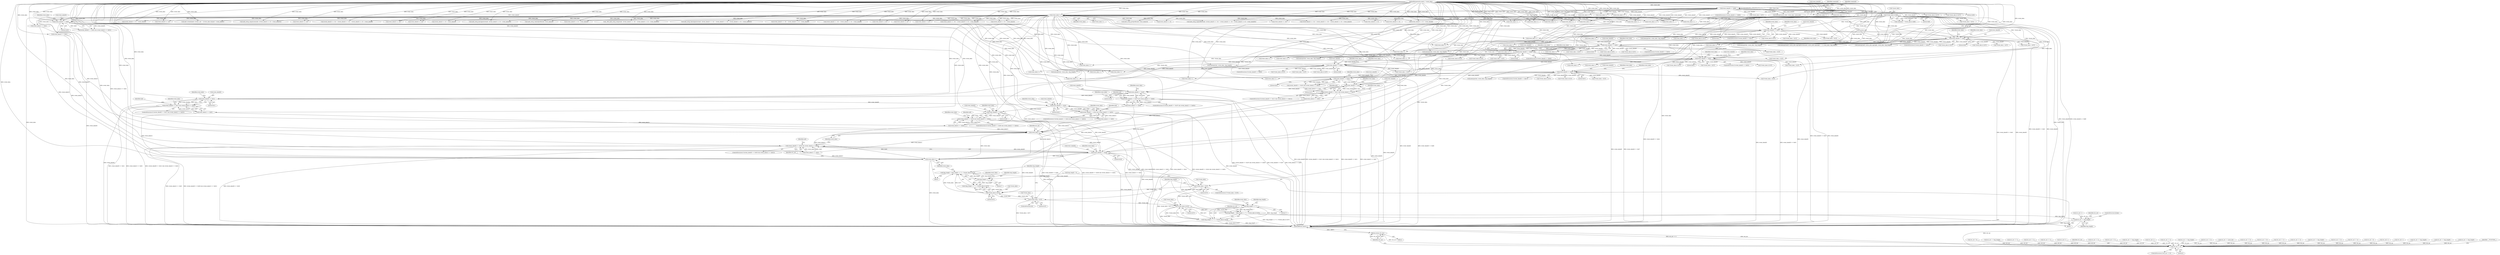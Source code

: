 digraph "0_wildmidi_660b513d99bced8783a4a5984ac2f742c74ebbdd_4@pointer" {
"1001029" [label="(Call,event_data[0] == 0x21)"];
"1000187" [label="(Call,event_data++)"];
"1000171" [label="(Call,event_data[0] >= 0x80)"];
"1000143" [label="(MethodParameterIn,uint8_t * event_data)"];
"1001007" [label="(Call,event_data[0] == 0x20)"];
"1000933" [label="(Call,event_data[0] == 0x07)"];
"1000179" [label="(Call,*event_data & 0xf0)"];
"1000860" [label="(Call,event_data[0] == 0x06)"];
"1000787" [label="(Call,event_data[0] == 0x05)"];
"1000714" [label="(Call,event_data[0] == 0x04)"];
"1000641" [label="(Call,event_data[0] == 0x03)"];
"1000458" [label="(Call,event_data[0] == 0x02)"];
"1000385" [label="(Call,event_data[0] == 0x01)"];
"1000358" [label="(Call,event_data[0] == 0x00)"];
"1001028" [label="(Call,(event_data[0] == 0x21) && (event_data[1] == 0x01))"];
"1001051" [label="(Call,event_data[0] == 0x2F)"];
"1001050" [label="(Call,(event_data[0] == 0x2F) && (event_data[1] == 0x00))"];
"1001070" [label="(Call,event_data[0] == 0x51)"];
"1001069" [label="(Call,(event_data[0] == 0x51) && (event_data[1] == 0x03))"];
"1001104" [label="(Call,event_data[0] == 0x54)"];
"1001103" [label="(Call,(event_data[0] == 0x54) && (event_data[1] == 0x05))"];
"1001161" [label="(Call,event_data[0] == 0x58)"];
"1001160" [label="(Call,(event_data[0] == 0x58) && (event_data[1] == 0x04))"];
"1001201" [label="(Call,event_data[0] == 0x59)"];
"1001200" [label="(Call,(event_data[0] == 0x59) && (event_data[1] == 0x02))"];
"1001228" [label="(Call,event_data++)"];
"1001250" [label="(Call,event_data++)"];
"1001233" [label="(Call,*event_data > 0x7f)"];
"1001246" [label="(Call,*event_data & 0x7f)"];
"1001240" [label="(Call,tmp_length = (tmp_length << 7) + (*event_data & 0x7f))"];
"1001243" [label="(Call,tmp_length << 7)"];
"1001242" [label="(Call,(tmp_length << 7) + (*event_data & 0x7f))"];
"1001261" [label="(Call,tmp_length << 7)"];
"1001258" [label="(Call,tmp_length = (tmp_length << 7) + (*event_data & 0x7f))"];
"1001270" [label="(Call,ret_cnt += tmp_length)"];
"1001539" [label="(Call,ret_cnt == 0)"];
"1001548" [label="(Return,return ret_cnt;)"];
"1001260" [label="(Call,(tmp_length << 7) + (*event_data & 0x7f))"];
"1001254" [label="(Call,*event_data > 0x7f)"];
"1001264" [label="(Call,*event_data & 0x7f)"];
"1001227" [label="(Block,)"];
"1000312" [label="(Call,event_data++)"];
"1000965" [label="(Call,*event_data > 0x7f)"];
"1001186" [label="(Call,(event_data[4] << 8) + event_data[5])"];
"1000147" [label="(Call,ret_cnt = 0)"];
"1001245" [label="(Literal,7)"];
"1001254" [label="(Call,*event_data > 0x7f)"];
"1000861" [label="(Call,event_data[0])"];
"1000465" [label="(Identifier,event_data)"];
"1000867" [label="(Identifier,event_data)"];
"1001181" [label="(Call,event_data[3] << 16)"];
"1001082" [label="(Identifier,mdi)"];
"1001105" [label="(Call,event_data[0])"];
"1001249" [label="(Literal,0x7f)"];
"1001200" [label="(Call,(event_data[0] == 0x59) && (event_data[1] == 0x02))"];
"1000358" [label="(Call,event_data[0] == 0x00)"];
"1001138" [label="(Call,mdi->events[mdi->events_size - 1].event_data.channel = event_data[2])"];
"1001292" [label="(Call,*event_data > 0x7f)"];
"1000888" [label="(Call,event_data++)"];
"1000369" [label="(Call,midi_setup_sequenceno(mdi, ((event_data[2] << 8) + event_data[3])))"];
"1000718" [label="(Literal,0x04)"];
"1001229" [label="(Identifier,event_data)"];
"1000145" [label="(Block,)"];
"1001108" [label="(Literal,0x54)"];
"1000798" [label="(Call,*event_data > 0x7f)"];
"1001232" [label="(ControlStructure,if (*event_data > 0x7f))"];
"1000648" [label="(Identifier,event_data)"];
"1001001" [label="(Call,ret_cnt += tmp_length)"];
"1001175" [label="(Call,event_data[2] << 24)"];
"1000417" [label="(Call,*event_data > 0x7f)"];
"1000715" [label="(Call,event_data[0])"];
"1000409" [label="(Call,*event_data & 0x7f)"];
"1001117" [label="(Call,(event_data[3] << 24) + (event_data[4] << 16) + (event_data[5] << 8) + event_data[6])"];
"1001233" [label="(Call,*event_data > 0x7f)"];
"1001052" [label="(Call,event_data[0])"];
"1001241" [label="(Identifier,tmp_length)"];
"1001538" [label="(ControlStructure,if (ret_cnt == 0))"];
"1001155" [label="(Call,ret_cnt += 7)"];
"1000464" [label="(Call,event_data++)"];
"1000389" [label="(Literal,0x01)"];
"1001327" [label="(Call,event_data++)"];
"1001077" [label="(Identifier,event_data)"];
"1001255" [label="(Call,*event_data)"];
"1000363" [label="(Call,event_data[1] == 0x02)"];
"1000504" [label="(Call,event_data++)"];
"1000392" [label="(Identifier,event_data)"];
"1001011" [label="(Literal,0x20)"];
"1001084" [label="(Call,event_data[2] << 16)"];
"1001118" [label="(Call,event_data[3] << 24)"];
"1000866" [label="(Call,event_data++)"];
"1001244" [label="(Identifier,tmp_length)"];
"1000170" [label="(ControlStructure,if (event_data[0] >= 0x80))"];
"1000195" [label="(Identifier,command)"];
"1000224" [label="(Call,ret_cnt += 2)"];
"1000458" [label="(Call,event_data[0] == 0x02)"];
"1000770" [label="(Call,memcpy(text, event_data, tmp_length))"];
"1000789" [label="(Identifier,event_data)"];
"1001253" [label="(Identifier,ret_cnt)"];
"1001240" [label="(Call,tmp_length = (tmp_length << 7) + (*event_data & 0x7f))"];
"1000713" [label="(ControlStructure,if (event_data[0] == 0x04))"];
"1001070" [label="(Call,event_data[0] == 0x51)"];
"1001268" [label="(Call,ret_cnt++)"];
"1000271" [label="(Call,ret_cnt += 2)"];
"1001311" [label="(Call,ret_cnt++)"];
"1001214" [label="(Call,(event_data[2] << 8) + event_data[3])"];
"1001270" [label="(Call,ret_cnt += tmp_length)"];
"1000793" [label="(Call,event_data++)"];
"1000462" [label="(Literal,0x02)"];
"1001049" [label="(ControlStructure,if ((event_data[0] == 0x2F) && (event_data[1] == 0x00)))"];
"1001068" [label="(ControlStructure,if ((event_data[0] == 0x51) && (event_data[1] == 0x03)))"];
"1000721" [label="(Identifier,event_data)"];
"1000906" [label="(Call,event_data++)"];
"1001103" [label="(Call,(event_data[0] == 0x54) && (event_data[1] == 0x05))"];
"1000714" [label="(Call,event_data[0] == 0x04)"];
"1001106" [label="(Identifier,event_data)"];
"1001213" [label="(Identifier,mdi)"];
"1001036" [label="(Identifier,event_data)"];
"1000669" [label="(Call,event_data++)"];
"1001269" [label="(Identifier,ret_cnt)"];
"1001212" [label="(Call,midi_setup_keysignature(mdi, ((event_data[2] << 8) + event_data[3])))"];
"1000284" [label="(Call,event_data++)"];
"1001247" [label="(Call,*event_data)"];
"1000944" [label="(Call,*event_data > 0x7f)"];
"1001541" [label="(Literal,0)"];
"1001166" [label="(Call,event_data[1] == 0x04)"];
"1001027" [label="(ControlStructure,if ((event_data[0] == 0x21) && (event_data[1] == 0x01)))"];
"1001248" [label="(Identifier,event_data)"];
"1001540" [label="(Identifier,ret_cnt)"];
"1001018" [label="(Call,midi_setup_channelprefix(mdi, event_data[2]))"];
"1001028" [label="(Call,(event_data[0] == 0x21) && (event_data[1] == 0x01))"];
"1000786" [label="(ControlStructure,if (event_data[0] == 0x05))"];
"1001251" [label="(Identifier,event_data)"];
"1000342" [label="(Call,ret_cnt += 2)"];
"1000815" [label="(Call,event_data++)"];
"1000396" [label="(Call,*event_data > 0x7f)"];
"1000643" [label="(Identifier,event_data)"];
"1001034" [label="(Call,event_data[1] == 0x01)"];
"1000811" [label="(Call,*event_data & 0x7f)"];
"1000291" [label="(Call,ret_cnt += 2)"];
"1001165" [label="(Literal,0x58)"];
"1001539" [label="(Call,ret_cnt == 0)"];
"1000916" [label="(Call,memcpy(text, event_data, tmp_length))"];
"1001081" [label="(Call,_WM_midi_setup_tempo(mdi, ((event_data[2] << 16) + (event_data[3] << 8) + event_data[4])))"];
"1001242" [label="(Call,(tmp_length << 7) + (*event_data & 0x7f))"];
"1000180" [label="(Call,*event_data)"];
"1001111" [label="(Identifier,event_data)"];
"1000539" [label="(Call,memcpy(&mdi->extra_info.copyright[strlen(mdi->extra_info.copyright) + 1], event_data, tmp_length))"];
"1001172" [label="(Call,midi_setup_timesignature(mdi, ((event_data[2] << 24) + (event_data[3] << 16) + (event_data[4] << 8) + event_data[5])))"];
"1000864" [label="(Literal,0x06)"];
"1000460" [label="(Identifier,event_data)"];
"1000359" [label="(Call,event_data[0])"];
"1000932" [label="(ControlStructure,if (event_data[0] == 0x07))"];
"1000362" [label="(Literal,0x00)"];
"1001162" [label="(Call,event_data[0])"];
"1001272" [label="(Identifier,tmp_length)"];
"1001075" [label="(Call,event_data[1] == 0x03)"];
"1001271" [label="(Identifier,ret_cnt)"];
"1000709" [label="(Call,ret_cnt += tmp_length)"];
"1000244" [label="(Call,event_data++)"];
"1001123" [label="(Call,(event_data[4] << 16) + (event_data[5] << 8) + event_data[6])"];
"1000742" [label="(Call,event_data++)"];
"1000673" [label="(Call,*event_data > 0x7f)"];
"1000482" [label="(Call,*event_data & 0x7f)"];
"1001072" [label="(Identifier,event_data)"];
"1000305" [label="(Call,ret_cnt++)"];
"1000251" [label="(Call,ret_cnt += 2)"];
"1000645" [label="(Literal,0x03)"];
"1000989" [label="(Call,memcpy(text, event_data, tmp_length))"];
"1000665" [label="(Call,*event_data & 0x7f)"];
"1001313" [label="(Call,*event_data > 0x7f)"];
"1000279" [label="(Call,event_data++)"];
"1000716" [label="(Identifier,event_data)"];
"1000829" [label="(Call,*event_data & 0x7f)"];
"1001266" [label="(Identifier,event_data)"];
"1001215" [label="(Call,event_data[2] << 8)"];
"1000179" [label="(Call,*event_data & 0xf0)"];
"1000652" [label="(Call,*event_data > 0x7f)"];
"1000230" [label="(Call,event_data[1] == 0)"];
"1001083" [label="(Call,(event_data[2] << 16) + (event_data[3] << 8) + event_data[4])"];
"1001305" [label="(Call,*event_data & 0x7F)"];
"1000177" [label="(Call,command = *event_data & 0xf0)"];
"1000469" [label="(Call,*event_data > 0x7f)"];
"1001014" [label="(Identifier,event_data)"];
"1001009" [label="(Identifier,event_data)"];
"1000217" [label="(Call,event_data++)"];
"1000725" [label="(Call,*event_data > 0x7f)"];
"1000453" [label="(Call,ret_cnt += tmp_length)"];
"1000683" [label="(Call,*event_data & 0x7f)"];
"1000794" [label="(Identifier,event_data)"];
"1001250" [label="(Call,event_data++)"];
"1000371" [label="(Call,(event_data[2] << 8) + event_data[3])"];
"1001323" [label="(Call,*event_data & 0x7F)"];
"1001053" [label="(Identifier,event_data)"];
"1001205" [label="(Literal,0x59)"];
"1001007" [label="(Call,event_data[0] == 0x20)"];
"1000299" [label="(Call,event_data++)"];
"1001161" [label="(Call,event_data[0] == 0x58)"];
"1001006" [label="(Call,(event_data[0] == 0x20) && (event_data[1] == 0x01))"];
"1001098" [label="(Call,ret_cnt += 5)"];
"1000862" [label="(Identifier,event_data)"];
"1000490" [label="(Call,*event_data > 0x7f)"];
"1001040" [label="(Call,midi_setup_portprefix(mdi, event_data[2]))"];
"1000385" [label="(Call,event_data[0] == 0x01)"];
"1000391" [label="(Call,event_data++)"];
"1001519" [label="(Call,ret_cnt += sysex_len)"];
"1001045" [label="(Call,ret_cnt += 3)"];
"1001267" [label="(Literal,0x7f)"];
"1000372" [label="(Call,event_data[2] << 8)"];
"1000859" [label="(ControlStructure,if (event_data[0] == 0x06))"];
"1001160" [label="(Call,(event_data[0] == 0x58) && (event_data[1] == 0x04))"];
"1001201" [label="(Call,event_data[0] == 0x59)"];
"1001168" [label="(Identifier,event_data)"];
"1001104" [label="(Call,event_data[0] == 0x54)"];
"1000384" [label="(ControlStructure,if (event_data[0] == 0x01))"];
"1000239" [label="(Call,event_data++)"];
"1000641" [label="(Call,event_data[0] == 0x03)"];
"1000386" [label="(Call,event_data[0])"];
"1001074" [label="(Literal,0x51)"];
"1000738" [label="(Call,*event_data & 0x7f)"];
"1001236" [label="(Literal,0x7f)"];
"1000760" [label="(Call,event_data++)"];
"1000935" [label="(Identifier,event_data)"];
"1001195" [label="(Call,ret_cnt += 6)"];
"1000427" [label="(Call,*event_data & 0x7f)"];
"1001064" [label="(Call,ret_cnt += 2)"];
"1001063" [label="(Identifier,mdi)"];
"1000459" [label="(Call,event_data[0])"];
"1001231" [label="(Identifier,ret_cnt)"];
"1001115" [label="(Call,midi_setup_smpteoffset(mdi, ((event_data[3] << 24) + (event_data[4] << 16) + (event_data[5] << 8) + event_data[6])))"];
"1000175" [label="(Literal,0x80)"];
"1001023" [label="(Call,ret_cnt += 3)"];
"1001202" [label="(Call,event_data[0])"];
"1001058" [label="(Identifier,event_data)"];
"1001159" [label="(ControlStructure,if ((event_data[0] == 0x58) && (event_data[1] == 0x04)))"];
"1001124" [label="(Call,event_data[4] << 16)"];
"1000934" [label="(Call,event_data[0])"];
"1001008" [label="(Call,event_data[0])"];
"1001071" [label="(Call,event_data[0])"];
"1001174" [label="(Call,(event_data[2] << 24) + (event_data[3] << 16) + (event_data[4] << 8) + event_data[5])"];
"1000640" [label="(ControlStructure,if (event_data[0] == 0x03))"];
"1001243" [label="(Call,tmp_length << 7)"];
"1000636" [label="(Call,ret_cnt += tmp_length)"];
"1000975" [label="(Call,*event_data & 0x7f)"];
"1001012" [label="(Call,event_data[1] == 0x01)"];
"1000871" [label="(Call,*event_data > 0x7f)"];
"1001090" [label="(Call,event_data[3] << 8)"];
"1001223" [label="(Call,ret_cnt += 4)"];
"1000357" [label="(Call,(event_data[0] == 0x00) && (event_data[1] == 0x02))"];
"1001206" [label="(Call,event_data[1] == 0x02)"];
"1000884" [label="(Call,*event_data & 0x7f)"];
"1000892" [label="(Call,*event_data > 0x7f)"];
"1000940" [label="(Identifier,event_data)"];
"1000756" [label="(Call,*event_data & 0x7f)"];
"1001163" [label="(Identifier,event_data)"];
"1000431" [label="(Call,event_data++)"];
"1000380" [label="(Call,ret_cnt += 4)"];
"1000182" [label="(Literal,0xf0)"];
"1001116" [label="(Identifier,mdi)"];
"1001262" [label="(Identifier,tmp_length)"];
"1001548" [label="(Return,return ret_cnt;)"];
"1001532" [label="(ControlStructure,break;)"];
"1001199" [label="(ControlStructure,if ((event_data[0] == 0x59) && (event_data[1] == 0x02)))"];
"1001534" [label="(Call,ret_cnt = 0)"];
"1000259" [label="(Call,event_data++)"];
"1001109" [label="(Call,event_data[1] == 0x05)"];
"1000697" [label="(Call,memcpy(text, event_data, tmp_length))"];
"1000957" [label="(Call,*event_data & 0x7f)"];
"1000330" [label="(Call,event_data++)"];
"1001029" [label="(Call,event_data[0] == 0x21)"];
"1001550" [label="(MethodReturn,uint32_t)"];
"1000642" [label="(Call,event_data[0])"];
"1001342" [label="(Call,memcpy(sysex_store, event_data, sysex_len))"];
"1000365" [label="(Identifier,event_data)"];
"1001263" [label="(Literal,7)"];
"1001187" [label="(Call,event_data[4] << 8)"];
"1000979" [label="(Call,event_data++)"];
"1001051" [label="(Call,event_data[0] == 0x2F)"];
"1000601" [label="(Call,memcpy(mdi->extra_info.copyright, event_data, tmp_length))"];
"1001129" [label="(Call,(event_data[5] << 8) + event_data[6])"];
"1001030" [label="(Call,event_data[0])"];
"1000186" [label="(Call,*event_data++)"];
"1000860" [label="(Call,event_data[0] == 0x06)"];
"1000264" [label="(Call,event_data++)"];
"1000791" [label="(Literal,0x05)"];
"1000178" [label="(Identifier,command)"];
"1000457" [label="(ControlStructure,if (event_data[0] == 0x02))"];
"1001208" [label="(Identifier,event_data)"];
"1000624" [label="(Call,memcpy(text, event_data, tmp_length))"];
"1000486" [label="(Call,event_data++)"];
"1000687" [label="(Call,event_data++)"];
"1001055" [label="(Literal,0x2F)"];
"1001041" [label="(Identifier,mdi)"];
"1001234" [label="(Call,*event_data)"];
"1000190" [label="(Call,ret_cnt++)"];
"1001246" [label="(Call,*event_data & 0x7f)"];
"1000318" [label="(Call,ret_cnt++)"];
"1001239" [label="(Block,)"];
"1001050" [label="(Call,(event_data[0] == 0x2F) && (event_data[1] == 0x00))"];
"1000720" [label="(Call,event_data++)"];
"1001238" [label="(ControlStructure,do)"];
"1000855" [label="(Call,ret_cnt += tmp_length)"];
"1001259" [label="(Identifier,tmp_length)"];
"1001261" [label="(Call,tmp_length << 7)"];
"1000902" [label="(Call,*event_data & 0x7f)"];
"1001264" [label="(Call,*event_data & 0x7f)"];
"1000939" [label="(Call,event_data++)"];
"1000961" [label="(Call,event_data++)"];
"1000787" [label="(Call,event_data[0] == 0x05)"];
"1001309" [label="(Call,event_data++)"];
"1000647" [label="(Call,event_data++)"];
"1001089" [label="(Call,(event_data[3] << 8) + event_data[4])"];
"1000143" [label="(MethodParameterIn,uint8_t * event_data)"];
"1000325" [label="(Call,event_data++)"];
"1000172" [label="(Call,event_data[0])"];
"1000441" [label="(Call,memcpy(text, event_data, tmp_length))"];
"1000746" [label="(Call,*event_data > 0x7f)"];
"1000833" [label="(Call,event_data++)"];
"1001260" [label="(Call,(tmp_length << 7) + (*event_data & 0x7f))"];
"1000353" [label="(Call,tmp_length = 0)"];
"1001069" [label="(Call,(event_data[0] == 0x51) && (event_data[1] == 0x03))"];
"1000782" [label="(Call,ret_cnt += tmp_length)"];
"1001180" [label="(Call,(event_data[3] << 16) + (event_data[4] << 8) + event_data[5])"];
"1001033" [label="(Literal,0x21)"];
"1000937" [label="(Literal,0x07)"];
"1000928" [label="(Call,ret_cnt += tmp_length)"];
"1001265" [label="(Call,*event_data)"];
"1000933" [label="(Call,event_data[0] == 0x07)"];
"1001228" [label="(Call,event_data++)"];
"1001203" [label="(Identifier,event_data)"];
"1001258" [label="(Call,tmp_length = (tmp_length << 7) + (*event_data & 0x7f))"];
"1000212" [label="(Call,event_data++)"];
"1001549" [label="(Identifier,ret_cnt)"];
"1001102" [label="(ControlStructure,if ((event_data[0] == 0x54) && (event_data[1] == 0x05)))"];
"1000843" [label="(Call,memcpy(text, event_data, tmp_length))"];
"1000413" [label="(Call,event_data++)"];
"1000500" [label="(Call,*event_data & 0x7f)"];
"1001257" [label="(Literal,0x7f)"];
"1001173" [label="(Identifier,mdi)"];
"1001543" [label="(Identifier,__FUNCTION__)"];
"1000188" [label="(Identifier,event_data)"];
"1001056" [label="(Call,event_data[1] == 0x00)"];
"1001130" [label="(Call,event_data[5] << 8)"];
"1000819" [label="(Call,*event_data > 0x7f)"];
"1000187" [label="(Call,event_data++)"];
"1000171" [label="(Call,event_data[0] >= 0x80)"];
"1000788" [label="(Call,event_data[0])"];
"1001029" -> "1001028"  [label="AST: "];
"1001029" -> "1001033"  [label="CFG: "];
"1001030" -> "1001029"  [label="AST: "];
"1001033" -> "1001029"  [label="AST: "];
"1001036" -> "1001029"  [label="CFG: "];
"1001028" -> "1001029"  [label="CFG: "];
"1001029" -> "1001550"  [label="DDG: event_data[0]"];
"1001029" -> "1001028"  [label="DDG: event_data[0]"];
"1001029" -> "1001028"  [label="DDG: 0x21"];
"1000187" -> "1001029"  [label="DDG: event_data"];
"1001007" -> "1001029"  [label="DDG: event_data[0]"];
"1000179" -> "1001029"  [label="DDG: *event_data"];
"1000143" -> "1001029"  [label="DDG: event_data"];
"1001029" -> "1001051"  [label="DDG: event_data[0]"];
"1000187" -> "1000186"  [label="AST: "];
"1000187" -> "1000188"  [label="CFG: "];
"1000188" -> "1000187"  [label="AST: "];
"1000186" -> "1000187"  [label="CFG: "];
"1000187" -> "1001550"  [label="DDG: event_data"];
"1000171" -> "1000187"  [label="DDG: event_data[0]"];
"1000143" -> "1000187"  [label="DDG: event_data"];
"1000187" -> "1000212"  [label="DDG: event_data"];
"1000187" -> "1000230"  [label="DDG: event_data"];
"1000187" -> "1000239"  [label="DDG: event_data"];
"1000187" -> "1000259"  [label="DDG: event_data"];
"1000187" -> "1000279"  [label="DDG: event_data"];
"1000187" -> "1000299"  [label="DDG: event_data"];
"1000187" -> "1000312"  [label="DDG: event_data"];
"1000187" -> "1000325"  [label="DDG: event_data"];
"1000187" -> "1000358"  [label="DDG: event_data"];
"1000187" -> "1000363"  [label="DDG: event_data"];
"1000187" -> "1000369"  [label="DDG: event_data"];
"1000187" -> "1000372"  [label="DDG: event_data"];
"1000187" -> "1000371"  [label="DDG: event_data"];
"1000187" -> "1000385"  [label="DDG: event_data"];
"1000187" -> "1000391"  [label="DDG: event_data"];
"1000187" -> "1000458"  [label="DDG: event_data"];
"1000187" -> "1000464"  [label="DDG: event_data"];
"1000187" -> "1000641"  [label="DDG: event_data"];
"1000187" -> "1000647"  [label="DDG: event_data"];
"1000187" -> "1000714"  [label="DDG: event_data"];
"1000187" -> "1000720"  [label="DDG: event_data"];
"1000187" -> "1000787"  [label="DDG: event_data"];
"1000187" -> "1000793"  [label="DDG: event_data"];
"1000187" -> "1000860"  [label="DDG: event_data"];
"1000187" -> "1000866"  [label="DDG: event_data"];
"1000187" -> "1000933"  [label="DDG: event_data"];
"1000187" -> "1000939"  [label="DDG: event_data"];
"1000187" -> "1001007"  [label="DDG: event_data"];
"1000187" -> "1001012"  [label="DDG: event_data"];
"1000187" -> "1001018"  [label="DDG: event_data"];
"1000187" -> "1001034"  [label="DDG: event_data"];
"1000187" -> "1001040"  [label="DDG: event_data"];
"1000187" -> "1001051"  [label="DDG: event_data"];
"1000187" -> "1001056"  [label="DDG: event_data"];
"1000187" -> "1001070"  [label="DDG: event_data"];
"1000187" -> "1001075"  [label="DDG: event_data"];
"1000187" -> "1001081"  [label="DDG: event_data"];
"1000187" -> "1001084"  [label="DDG: event_data"];
"1000187" -> "1001083"  [label="DDG: event_data"];
"1000187" -> "1001090"  [label="DDG: event_data"];
"1000187" -> "1001089"  [label="DDG: event_data"];
"1000187" -> "1001104"  [label="DDG: event_data"];
"1000187" -> "1001109"  [label="DDG: event_data"];
"1000187" -> "1001115"  [label="DDG: event_data"];
"1000187" -> "1001118"  [label="DDG: event_data"];
"1000187" -> "1001117"  [label="DDG: event_data"];
"1000187" -> "1001124"  [label="DDG: event_data"];
"1000187" -> "1001123"  [label="DDG: event_data"];
"1000187" -> "1001130"  [label="DDG: event_data"];
"1000187" -> "1001129"  [label="DDG: event_data"];
"1000187" -> "1001138"  [label="DDG: event_data"];
"1000187" -> "1001161"  [label="DDG: event_data"];
"1000187" -> "1001166"  [label="DDG: event_data"];
"1000187" -> "1001172"  [label="DDG: event_data"];
"1000187" -> "1001175"  [label="DDG: event_data"];
"1000187" -> "1001174"  [label="DDG: event_data"];
"1000187" -> "1001181"  [label="DDG: event_data"];
"1000187" -> "1001180"  [label="DDG: event_data"];
"1000187" -> "1001187"  [label="DDG: event_data"];
"1000187" -> "1001186"  [label="DDG: event_data"];
"1000187" -> "1001201"  [label="DDG: event_data"];
"1000187" -> "1001206"  [label="DDG: event_data"];
"1000187" -> "1001212"  [label="DDG: event_data"];
"1000187" -> "1001215"  [label="DDG: event_data"];
"1000187" -> "1001214"  [label="DDG: event_data"];
"1000187" -> "1001228"  [label="DDG: event_data"];
"1000187" -> "1001309"  [label="DDG: event_data"];
"1000187" -> "1001327"  [label="DDG: event_data"];
"1000171" -> "1000170"  [label="AST: "];
"1000171" -> "1000175"  [label="CFG: "];
"1000172" -> "1000171"  [label="AST: "];
"1000175" -> "1000171"  [label="AST: "];
"1000178" -> "1000171"  [label="CFG: "];
"1000195" -> "1000171"  [label="CFG: "];
"1000171" -> "1001550"  [label="DDG: event_data[0]"];
"1000171" -> "1001550"  [label="DDG: event_data[0] >= 0x80"];
"1000143" -> "1000171"  [label="DDG: event_data"];
"1000171" -> "1000179"  [label="DDG: event_data[0]"];
"1000171" -> "1000212"  [label="DDG: event_data[0]"];
"1000171" -> "1000217"  [label="DDG: event_data[0]"];
"1000171" -> "1000239"  [label="DDG: event_data[0]"];
"1000171" -> "1000244"  [label="DDG: event_data[0]"];
"1000171" -> "1000259"  [label="DDG: event_data[0]"];
"1000171" -> "1000264"  [label="DDG: event_data[0]"];
"1000171" -> "1000279"  [label="DDG: event_data[0]"];
"1000171" -> "1000284"  [label="DDG: event_data[0]"];
"1000171" -> "1000299"  [label="DDG: event_data[0]"];
"1000171" -> "1000312"  [label="DDG: event_data[0]"];
"1000171" -> "1000325"  [label="DDG: event_data[0]"];
"1000171" -> "1000330"  [label="DDG: event_data[0]"];
"1000171" -> "1000358"  [label="DDG: event_data[0]"];
"1000171" -> "1001292"  [label="DDG: event_data[0]"];
"1000171" -> "1001305"  [label="DDG: event_data[0]"];
"1000171" -> "1001309"  [label="DDG: event_data[0]"];
"1000171" -> "1001313"  [label="DDG: event_data[0]"];
"1000171" -> "1001323"  [label="DDG: event_data[0]"];
"1000171" -> "1001327"  [label="DDG: event_data[0]"];
"1000171" -> "1001342"  [label="DDG: event_data[0]"];
"1000143" -> "1000141"  [label="AST: "];
"1000143" -> "1001550"  [label="DDG: event_data"];
"1000143" -> "1000212"  [label="DDG: event_data"];
"1000143" -> "1000217"  [label="DDG: event_data"];
"1000143" -> "1000230"  [label="DDG: event_data"];
"1000143" -> "1000239"  [label="DDG: event_data"];
"1000143" -> "1000244"  [label="DDG: event_data"];
"1000143" -> "1000259"  [label="DDG: event_data"];
"1000143" -> "1000264"  [label="DDG: event_data"];
"1000143" -> "1000279"  [label="DDG: event_data"];
"1000143" -> "1000284"  [label="DDG: event_data"];
"1000143" -> "1000299"  [label="DDG: event_data"];
"1000143" -> "1000312"  [label="DDG: event_data"];
"1000143" -> "1000325"  [label="DDG: event_data"];
"1000143" -> "1000330"  [label="DDG: event_data"];
"1000143" -> "1000358"  [label="DDG: event_data"];
"1000143" -> "1000363"  [label="DDG: event_data"];
"1000143" -> "1000369"  [label="DDG: event_data"];
"1000143" -> "1000372"  [label="DDG: event_data"];
"1000143" -> "1000371"  [label="DDG: event_data"];
"1000143" -> "1000385"  [label="DDG: event_data"];
"1000143" -> "1000391"  [label="DDG: event_data"];
"1000143" -> "1000413"  [label="DDG: event_data"];
"1000143" -> "1000431"  [label="DDG: event_data"];
"1000143" -> "1000441"  [label="DDG: event_data"];
"1000143" -> "1000458"  [label="DDG: event_data"];
"1000143" -> "1000464"  [label="DDG: event_data"];
"1000143" -> "1000486"  [label="DDG: event_data"];
"1000143" -> "1000504"  [label="DDG: event_data"];
"1000143" -> "1000539"  [label="DDG: event_data"];
"1000143" -> "1000601"  [label="DDG: event_data"];
"1000143" -> "1000624"  [label="DDG: event_data"];
"1000143" -> "1000641"  [label="DDG: event_data"];
"1000143" -> "1000647"  [label="DDG: event_data"];
"1000143" -> "1000669"  [label="DDG: event_data"];
"1000143" -> "1000687"  [label="DDG: event_data"];
"1000143" -> "1000697"  [label="DDG: event_data"];
"1000143" -> "1000714"  [label="DDG: event_data"];
"1000143" -> "1000720"  [label="DDG: event_data"];
"1000143" -> "1000742"  [label="DDG: event_data"];
"1000143" -> "1000760"  [label="DDG: event_data"];
"1000143" -> "1000770"  [label="DDG: event_data"];
"1000143" -> "1000787"  [label="DDG: event_data"];
"1000143" -> "1000793"  [label="DDG: event_data"];
"1000143" -> "1000815"  [label="DDG: event_data"];
"1000143" -> "1000833"  [label="DDG: event_data"];
"1000143" -> "1000843"  [label="DDG: event_data"];
"1000143" -> "1000860"  [label="DDG: event_data"];
"1000143" -> "1000866"  [label="DDG: event_data"];
"1000143" -> "1000888"  [label="DDG: event_data"];
"1000143" -> "1000906"  [label="DDG: event_data"];
"1000143" -> "1000916"  [label="DDG: event_data"];
"1000143" -> "1000933"  [label="DDG: event_data"];
"1000143" -> "1000939"  [label="DDG: event_data"];
"1000143" -> "1000961"  [label="DDG: event_data"];
"1000143" -> "1000979"  [label="DDG: event_data"];
"1000143" -> "1000989"  [label="DDG: event_data"];
"1000143" -> "1001007"  [label="DDG: event_data"];
"1000143" -> "1001012"  [label="DDG: event_data"];
"1000143" -> "1001018"  [label="DDG: event_data"];
"1000143" -> "1001034"  [label="DDG: event_data"];
"1000143" -> "1001040"  [label="DDG: event_data"];
"1000143" -> "1001051"  [label="DDG: event_data"];
"1000143" -> "1001056"  [label="DDG: event_data"];
"1000143" -> "1001070"  [label="DDG: event_data"];
"1000143" -> "1001075"  [label="DDG: event_data"];
"1000143" -> "1001081"  [label="DDG: event_data"];
"1000143" -> "1001084"  [label="DDG: event_data"];
"1000143" -> "1001083"  [label="DDG: event_data"];
"1000143" -> "1001090"  [label="DDG: event_data"];
"1000143" -> "1001089"  [label="DDG: event_data"];
"1000143" -> "1001104"  [label="DDG: event_data"];
"1000143" -> "1001109"  [label="DDG: event_data"];
"1000143" -> "1001115"  [label="DDG: event_data"];
"1000143" -> "1001118"  [label="DDG: event_data"];
"1000143" -> "1001117"  [label="DDG: event_data"];
"1000143" -> "1001124"  [label="DDG: event_data"];
"1000143" -> "1001123"  [label="DDG: event_data"];
"1000143" -> "1001130"  [label="DDG: event_data"];
"1000143" -> "1001129"  [label="DDG: event_data"];
"1000143" -> "1001138"  [label="DDG: event_data"];
"1000143" -> "1001161"  [label="DDG: event_data"];
"1000143" -> "1001166"  [label="DDG: event_data"];
"1000143" -> "1001172"  [label="DDG: event_data"];
"1000143" -> "1001175"  [label="DDG: event_data"];
"1000143" -> "1001174"  [label="DDG: event_data"];
"1000143" -> "1001181"  [label="DDG: event_data"];
"1000143" -> "1001180"  [label="DDG: event_data"];
"1000143" -> "1001187"  [label="DDG: event_data"];
"1000143" -> "1001186"  [label="DDG: event_data"];
"1000143" -> "1001201"  [label="DDG: event_data"];
"1000143" -> "1001206"  [label="DDG: event_data"];
"1000143" -> "1001212"  [label="DDG: event_data"];
"1000143" -> "1001215"  [label="DDG: event_data"];
"1000143" -> "1001214"  [label="DDG: event_data"];
"1000143" -> "1001228"  [label="DDG: event_data"];
"1000143" -> "1001250"  [label="DDG: event_data"];
"1000143" -> "1001309"  [label="DDG: event_data"];
"1000143" -> "1001327"  [label="DDG: event_data"];
"1000143" -> "1001342"  [label="DDG: event_data"];
"1001007" -> "1001006"  [label="AST: "];
"1001007" -> "1001011"  [label="CFG: "];
"1001008" -> "1001007"  [label="AST: "];
"1001011" -> "1001007"  [label="AST: "];
"1001014" -> "1001007"  [label="CFG: "];
"1001006" -> "1001007"  [label="CFG: "];
"1001007" -> "1001550"  [label="DDG: event_data[0]"];
"1001007" -> "1001006"  [label="DDG: event_data[0]"];
"1001007" -> "1001006"  [label="DDG: 0x20"];
"1000933" -> "1001007"  [label="DDG: event_data[0]"];
"1000179" -> "1001007"  [label="DDG: *event_data"];
"1000933" -> "1000932"  [label="AST: "];
"1000933" -> "1000937"  [label="CFG: "];
"1000934" -> "1000933"  [label="AST: "];
"1000937" -> "1000933"  [label="AST: "];
"1000940" -> "1000933"  [label="CFG: "];
"1001009" -> "1000933"  [label="CFG: "];
"1000933" -> "1001550"  [label="DDG: event_data[0]"];
"1000933" -> "1001550"  [label="DDG: event_data[0] == 0x07"];
"1000179" -> "1000933"  [label="DDG: *event_data"];
"1000860" -> "1000933"  [label="DDG: event_data[0]"];
"1000933" -> "1000939"  [label="DDG: event_data[0]"];
"1000933" -> "1000944"  [label="DDG: event_data[0]"];
"1000933" -> "1000957"  [label="DDG: event_data[0]"];
"1000933" -> "1000961"  [label="DDG: event_data[0]"];
"1000933" -> "1000965"  [label="DDG: event_data[0]"];
"1000933" -> "1000975"  [label="DDG: event_data[0]"];
"1000933" -> "1000979"  [label="DDG: event_data[0]"];
"1000933" -> "1000989"  [label="DDG: event_data[0]"];
"1000179" -> "1000177"  [label="AST: "];
"1000179" -> "1000182"  [label="CFG: "];
"1000180" -> "1000179"  [label="AST: "];
"1000182" -> "1000179"  [label="AST: "];
"1000177" -> "1000179"  [label="CFG: "];
"1000179" -> "1001550"  [label="DDG: *event_data"];
"1000179" -> "1000177"  [label="DDG: *event_data"];
"1000179" -> "1000177"  [label="DDG: 0xf0"];
"1000179" -> "1000358"  [label="DDG: *event_data"];
"1000179" -> "1000385"  [label="DDG: *event_data"];
"1000179" -> "1000396"  [label="DDG: *event_data"];
"1000179" -> "1000458"  [label="DDG: *event_data"];
"1000179" -> "1000469"  [label="DDG: *event_data"];
"1000179" -> "1000641"  [label="DDG: *event_data"];
"1000179" -> "1000652"  [label="DDG: *event_data"];
"1000179" -> "1000714"  [label="DDG: *event_data"];
"1000179" -> "1000725"  [label="DDG: *event_data"];
"1000179" -> "1000787"  [label="DDG: *event_data"];
"1000179" -> "1000798"  [label="DDG: *event_data"];
"1000179" -> "1000860"  [label="DDG: *event_data"];
"1000179" -> "1000871"  [label="DDG: *event_data"];
"1000179" -> "1000944"  [label="DDG: *event_data"];
"1000179" -> "1001051"  [label="DDG: *event_data"];
"1000179" -> "1001070"  [label="DDG: *event_data"];
"1000179" -> "1001104"  [label="DDG: *event_data"];
"1000179" -> "1001161"  [label="DDG: *event_data"];
"1000179" -> "1001201"  [label="DDG: *event_data"];
"1000179" -> "1001233"  [label="DDG: *event_data"];
"1000179" -> "1001292"  [label="DDG: *event_data"];
"1000860" -> "1000859"  [label="AST: "];
"1000860" -> "1000864"  [label="CFG: "];
"1000861" -> "1000860"  [label="AST: "];
"1000864" -> "1000860"  [label="AST: "];
"1000867" -> "1000860"  [label="CFG: "];
"1000935" -> "1000860"  [label="CFG: "];
"1000860" -> "1001550"  [label="DDG: event_data[0] == 0x06"];
"1000860" -> "1001550"  [label="DDG: event_data[0]"];
"1000787" -> "1000860"  [label="DDG: event_data[0]"];
"1000860" -> "1000866"  [label="DDG: event_data[0]"];
"1000860" -> "1000871"  [label="DDG: event_data[0]"];
"1000860" -> "1000884"  [label="DDG: event_data[0]"];
"1000860" -> "1000888"  [label="DDG: event_data[0]"];
"1000860" -> "1000892"  [label="DDG: event_data[0]"];
"1000860" -> "1000902"  [label="DDG: event_data[0]"];
"1000860" -> "1000906"  [label="DDG: event_data[0]"];
"1000860" -> "1000916"  [label="DDG: event_data[0]"];
"1000787" -> "1000786"  [label="AST: "];
"1000787" -> "1000791"  [label="CFG: "];
"1000788" -> "1000787"  [label="AST: "];
"1000791" -> "1000787"  [label="AST: "];
"1000794" -> "1000787"  [label="CFG: "];
"1000862" -> "1000787"  [label="CFG: "];
"1000787" -> "1001550"  [label="DDG: event_data[0]"];
"1000787" -> "1001550"  [label="DDG: event_data[0] == 0x05"];
"1000714" -> "1000787"  [label="DDG: event_data[0]"];
"1000787" -> "1000793"  [label="DDG: event_data[0]"];
"1000787" -> "1000798"  [label="DDG: event_data[0]"];
"1000787" -> "1000811"  [label="DDG: event_data[0]"];
"1000787" -> "1000815"  [label="DDG: event_data[0]"];
"1000787" -> "1000819"  [label="DDG: event_data[0]"];
"1000787" -> "1000829"  [label="DDG: event_data[0]"];
"1000787" -> "1000833"  [label="DDG: event_data[0]"];
"1000787" -> "1000843"  [label="DDG: event_data[0]"];
"1000714" -> "1000713"  [label="AST: "];
"1000714" -> "1000718"  [label="CFG: "];
"1000715" -> "1000714"  [label="AST: "];
"1000718" -> "1000714"  [label="AST: "];
"1000721" -> "1000714"  [label="CFG: "];
"1000789" -> "1000714"  [label="CFG: "];
"1000714" -> "1001550"  [label="DDG: event_data[0] == 0x04"];
"1000714" -> "1001550"  [label="DDG: event_data[0]"];
"1000641" -> "1000714"  [label="DDG: event_data[0]"];
"1000714" -> "1000720"  [label="DDG: event_data[0]"];
"1000714" -> "1000725"  [label="DDG: event_data[0]"];
"1000714" -> "1000738"  [label="DDG: event_data[0]"];
"1000714" -> "1000742"  [label="DDG: event_data[0]"];
"1000714" -> "1000746"  [label="DDG: event_data[0]"];
"1000714" -> "1000756"  [label="DDG: event_data[0]"];
"1000714" -> "1000760"  [label="DDG: event_data[0]"];
"1000714" -> "1000770"  [label="DDG: event_data[0]"];
"1000641" -> "1000640"  [label="AST: "];
"1000641" -> "1000645"  [label="CFG: "];
"1000642" -> "1000641"  [label="AST: "];
"1000645" -> "1000641"  [label="AST: "];
"1000648" -> "1000641"  [label="CFG: "];
"1000716" -> "1000641"  [label="CFG: "];
"1000641" -> "1001550"  [label="DDG: event_data[0] == 0x03"];
"1000641" -> "1001550"  [label="DDG: event_data[0]"];
"1000458" -> "1000641"  [label="DDG: event_data[0]"];
"1000641" -> "1000647"  [label="DDG: event_data[0]"];
"1000641" -> "1000652"  [label="DDG: event_data[0]"];
"1000641" -> "1000665"  [label="DDG: event_data[0]"];
"1000641" -> "1000669"  [label="DDG: event_data[0]"];
"1000641" -> "1000673"  [label="DDG: event_data[0]"];
"1000641" -> "1000683"  [label="DDG: event_data[0]"];
"1000641" -> "1000687"  [label="DDG: event_data[0]"];
"1000641" -> "1000697"  [label="DDG: event_data[0]"];
"1000458" -> "1000457"  [label="AST: "];
"1000458" -> "1000462"  [label="CFG: "];
"1000459" -> "1000458"  [label="AST: "];
"1000462" -> "1000458"  [label="AST: "];
"1000465" -> "1000458"  [label="CFG: "];
"1000643" -> "1000458"  [label="CFG: "];
"1000458" -> "1001550"  [label="DDG: event_data[0]"];
"1000458" -> "1001550"  [label="DDG: event_data[0] == 0x02"];
"1000385" -> "1000458"  [label="DDG: event_data[0]"];
"1000458" -> "1000464"  [label="DDG: event_data[0]"];
"1000458" -> "1000469"  [label="DDG: event_data[0]"];
"1000458" -> "1000482"  [label="DDG: event_data[0]"];
"1000458" -> "1000486"  [label="DDG: event_data[0]"];
"1000458" -> "1000490"  [label="DDG: event_data[0]"];
"1000458" -> "1000500"  [label="DDG: event_data[0]"];
"1000458" -> "1000504"  [label="DDG: event_data[0]"];
"1000458" -> "1000539"  [label="DDG: event_data[0]"];
"1000458" -> "1000601"  [label="DDG: event_data[0]"];
"1000458" -> "1000624"  [label="DDG: event_data[0]"];
"1000385" -> "1000384"  [label="AST: "];
"1000385" -> "1000389"  [label="CFG: "];
"1000386" -> "1000385"  [label="AST: "];
"1000389" -> "1000385"  [label="AST: "];
"1000392" -> "1000385"  [label="CFG: "];
"1000460" -> "1000385"  [label="CFG: "];
"1000385" -> "1001550"  [label="DDG: event_data[0]"];
"1000385" -> "1001550"  [label="DDG: event_data[0] == 0x01"];
"1000358" -> "1000385"  [label="DDG: event_data[0]"];
"1000385" -> "1000391"  [label="DDG: event_data[0]"];
"1000385" -> "1000396"  [label="DDG: event_data[0]"];
"1000385" -> "1000409"  [label="DDG: event_data[0]"];
"1000385" -> "1000413"  [label="DDG: event_data[0]"];
"1000385" -> "1000417"  [label="DDG: event_data[0]"];
"1000385" -> "1000427"  [label="DDG: event_data[0]"];
"1000385" -> "1000431"  [label="DDG: event_data[0]"];
"1000385" -> "1000441"  [label="DDG: event_data[0]"];
"1000358" -> "1000357"  [label="AST: "];
"1000358" -> "1000362"  [label="CFG: "];
"1000359" -> "1000358"  [label="AST: "];
"1000362" -> "1000358"  [label="AST: "];
"1000365" -> "1000358"  [label="CFG: "];
"1000357" -> "1000358"  [label="CFG: "];
"1000358" -> "1001550"  [label="DDG: event_data[0]"];
"1000358" -> "1000357"  [label="DDG: event_data[0]"];
"1000358" -> "1000357"  [label="DDG: 0x00"];
"1001028" -> "1001027"  [label="AST: "];
"1001028" -> "1001034"  [label="CFG: "];
"1001034" -> "1001028"  [label="AST: "];
"1001041" -> "1001028"  [label="CFG: "];
"1001053" -> "1001028"  [label="CFG: "];
"1001028" -> "1001550"  [label="DDG: (event_data[0] == 0x21) && (event_data[1] == 0x01)"];
"1001028" -> "1001550"  [label="DDG: event_data[0] == 0x21"];
"1001028" -> "1001550"  [label="DDG: event_data[1] == 0x01"];
"1001034" -> "1001028"  [label="DDG: event_data[1]"];
"1001034" -> "1001028"  [label="DDG: 0x01"];
"1001006" -> "1001028"  [label="DDG: event_data[1] == 0x01"];
"1001051" -> "1001050"  [label="AST: "];
"1001051" -> "1001055"  [label="CFG: "];
"1001052" -> "1001051"  [label="AST: "];
"1001055" -> "1001051"  [label="AST: "];
"1001058" -> "1001051"  [label="CFG: "];
"1001050" -> "1001051"  [label="CFG: "];
"1001051" -> "1001550"  [label="DDG: event_data[0]"];
"1001051" -> "1001050"  [label="DDG: event_data[0]"];
"1001051" -> "1001050"  [label="DDG: 0x2F"];
"1001051" -> "1001070"  [label="DDG: event_data[0]"];
"1001050" -> "1001049"  [label="AST: "];
"1001050" -> "1001056"  [label="CFG: "];
"1001056" -> "1001050"  [label="AST: "];
"1001063" -> "1001050"  [label="CFG: "];
"1001072" -> "1001050"  [label="CFG: "];
"1001050" -> "1001550"  [label="DDG: event_data[0] == 0x2F"];
"1001050" -> "1001550"  [label="DDG: event_data[1] == 0x00"];
"1001050" -> "1001550"  [label="DDG: (event_data[0] == 0x2F) && (event_data[1] == 0x00)"];
"1001056" -> "1001050"  [label="DDG: event_data[1]"];
"1001056" -> "1001050"  [label="DDG: 0x00"];
"1001070" -> "1001069"  [label="AST: "];
"1001070" -> "1001074"  [label="CFG: "];
"1001071" -> "1001070"  [label="AST: "];
"1001074" -> "1001070"  [label="AST: "];
"1001077" -> "1001070"  [label="CFG: "];
"1001069" -> "1001070"  [label="CFG: "];
"1001070" -> "1001550"  [label="DDG: event_data[0]"];
"1001070" -> "1001069"  [label="DDG: event_data[0]"];
"1001070" -> "1001069"  [label="DDG: 0x51"];
"1001070" -> "1001104"  [label="DDG: event_data[0]"];
"1001069" -> "1001068"  [label="AST: "];
"1001069" -> "1001075"  [label="CFG: "];
"1001075" -> "1001069"  [label="AST: "];
"1001082" -> "1001069"  [label="CFG: "];
"1001106" -> "1001069"  [label="CFG: "];
"1001069" -> "1001550"  [label="DDG: event_data[1] == 0x03"];
"1001069" -> "1001550"  [label="DDG: (event_data[0] == 0x51) && (event_data[1] == 0x03)"];
"1001069" -> "1001550"  [label="DDG: event_data[0] == 0x51"];
"1001075" -> "1001069"  [label="DDG: event_data[1]"];
"1001075" -> "1001069"  [label="DDG: 0x03"];
"1001104" -> "1001103"  [label="AST: "];
"1001104" -> "1001108"  [label="CFG: "];
"1001105" -> "1001104"  [label="AST: "];
"1001108" -> "1001104"  [label="AST: "];
"1001111" -> "1001104"  [label="CFG: "];
"1001103" -> "1001104"  [label="CFG: "];
"1001104" -> "1001550"  [label="DDG: event_data[0]"];
"1001104" -> "1001103"  [label="DDG: event_data[0]"];
"1001104" -> "1001103"  [label="DDG: 0x54"];
"1001104" -> "1001161"  [label="DDG: event_data[0]"];
"1001103" -> "1001102"  [label="AST: "];
"1001103" -> "1001109"  [label="CFG: "];
"1001109" -> "1001103"  [label="AST: "];
"1001116" -> "1001103"  [label="CFG: "];
"1001163" -> "1001103"  [label="CFG: "];
"1001103" -> "1001550"  [label="DDG: event_data[1] == 0x05"];
"1001103" -> "1001550"  [label="DDG: event_data[0] == 0x54"];
"1001103" -> "1001550"  [label="DDG: (event_data[0] == 0x54) && (event_data[1] == 0x05)"];
"1001109" -> "1001103"  [label="DDG: event_data[1]"];
"1001109" -> "1001103"  [label="DDG: 0x05"];
"1001161" -> "1001160"  [label="AST: "];
"1001161" -> "1001165"  [label="CFG: "];
"1001162" -> "1001161"  [label="AST: "];
"1001165" -> "1001161"  [label="AST: "];
"1001168" -> "1001161"  [label="CFG: "];
"1001160" -> "1001161"  [label="CFG: "];
"1001161" -> "1001550"  [label="DDG: event_data[0]"];
"1001161" -> "1001160"  [label="DDG: event_data[0]"];
"1001161" -> "1001160"  [label="DDG: 0x58"];
"1001161" -> "1001201"  [label="DDG: event_data[0]"];
"1001160" -> "1001159"  [label="AST: "];
"1001160" -> "1001166"  [label="CFG: "];
"1001166" -> "1001160"  [label="AST: "];
"1001173" -> "1001160"  [label="CFG: "];
"1001203" -> "1001160"  [label="CFG: "];
"1001160" -> "1001550"  [label="DDG: event_data[1] == 0x04"];
"1001160" -> "1001550"  [label="DDG: (event_data[0] == 0x58) && (event_data[1] == 0x04)"];
"1001160" -> "1001550"  [label="DDG: event_data[0] == 0x58"];
"1001166" -> "1001160"  [label="DDG: event_data[1]"];
"1001166" -> "1001160"  [label="DDG: 0x04"];
"1001201" -> "1001200"  [label="AST: "];
"1001201" -> "1001205"  [label="CFG: "];
"1001202" -> "1001201"  [label="AST: "];
"1001205" -> "1001201"  [label="AST: "];
"1001208" -> "1001201"  [label="CFG: "];
"1001200" -> "1001201"  [label="CFG: "];
"1001201" -> "1001550"  [label="DDG: event_data[0]"];
"1001201" -> "1001200"  [label="DDG: event_data[0]"];
"1001201" -> "1001200"  [label="DDG: 0x59"];
"1001201" -> "1001228"  [label="DDG: event_data[0]"];
"1001201" -> "1001233"  [label="DDG: event_data[0]"];
"1001201" -> "1001246"  [label="DDG: event_data[0]"];
"1001201" -> "1001250"  [label="DDG: event_data[0]"];
"1001201" -> "1001254"  [label="DDG: event_data[0]"];
"1001201" -> "1001264"  [label="DDG: event_data[0]"];
"1001200" -> "1001199"  [label="AST: "];
"1001200" -> "1001206"  [label="CFG: "];
"1001206" -> "1001200"  [label="AST: "];
"1001213" -> "1001200"  [label="CFG: "];
"1001229" -> "1001200"  [label="CFG: "];
"1001200" -> "1001550"  [label="DDG: event_data[1] == 0x02"];
"1001200" -> "1001550"  [label="DDG: (event_data[0] == 0x59) && (event_data[1] == 0x02)"];
"1001200" -> "1001550"  [label="DDG: event_data[0] == 0x59"];
"1001206" -> "1001200"  [label="DDG: event_data[1]"];
"1001206" -> "1001200"  [label="DDG: 0x02"];
"1000357" -> "1001200"  [label="DDG: event_data[1] == 0x02"];
"1001228" -> "1001227"  [label="AST: "];
"1001228" -> "1001229"  [label="CFG: "];
"1001229" -> "1001228"  [label="AST: "];
"1001231" -> "1001228"  [label="CFG: "];
"1001228" -> "1001550"  [label="DDG: event_data"];
"1001056" -> "1001228"  [label="DDG: event_data[1]"];
"1001166" -> "1001228"  [label="DDG: event_data[1]"];
"1001034" -> "1001228"  [label="DDG: event_data[1]"];
"1001012" -> "1001228"  [label="DDG: event_data[1]"];
"1001075" -> "1001228"  [label="DDG: event_data[1]"];
"1001206" -> "1001228"  [label="DDG: event_data[1]"];
"1000363" -> "1001228"  [label="DDG: event_data[1]"];
"1001109" -> "1001228"  [label="DDG: event_data[1]"];
"1001228" -> "1001250"  [label="DDG: event_data"];
"1001250" -> "1001239"  [label="AST: "];
"1001250" -> "1001251"  [label="CFG: "];
"1001251" -> "1001250"  [label="AST: "];
"1001253" -> "1001250"  [label="CFG: "];
"1001250" -> "1001550"  [label="DDG: event_data"];
"1001166" -> "1001250"  [label="DDG: event_data[1]"];
"1001034" -> "1001250"  [label="DDG: event_data[1]"];
"1001012" -> "1001250"  [label="DDG: event_data[1]"];
"1001075" -> "1001250"  [label="DDG: event_data[1]"];
"1001206" -> "1001250"  [label="DDG: event_data[1]"];
"1001056" -> "1001250"  [label="DDG: event_data[1]"];
"1000363" -> "1001250"  [label="DDG: event_data[1]"];
"1001109" -> "1001250"  [label="DDG: event_data[1]"];
"1001233" -> "1001232"  [label="AST: "];
"1001233" -> "1001236"  [label="CFG: "];
"1001234" -> "1001233"  [label="AST: "];
"1001236" -> "1001233"  [label="AST: "];
"1001241" -> "1001233"  [label="CFG: "];
"1001259" -> "1001233"  [label="CFG: "];
"1001233" -> "1001550"  [label="DDG: *event_data > 0x7f"];
"1001233" -> "1001246"  [label="DDG: *event_data"];
"1001233" -> "1001264"  [label="DDG: *event_data"];
"1001246" -> "1001242"  [label="AST: "];
"1001246" -> "1001249"  [label="CFG: "];
"1001247" -> "1001246"  [label="AST: "];
"1001249" -> "1001246"  [label="AST: "];
"1001242" -> "1001246"  [label="CFG: "];
"1001246" -> "1001240"  [label="DDG: *event_data"];
"1001246" -> "1001240"  [label="DDG: 0x7f"];
"1001246" -> "1001242"  [label="DDG: *event_data"];
"1001246" -> "1001242"  [label="DDG: 0x7f"];
"1001254" -> "1001246"  [label="DDG: *event_data"];
"1001246" -> "1001254"  [label="DDG: *event_data"];
"1001240" -> "1001239"  [label="AST: "];
"1001240" -> "1001242"  [label="CFG: "];
"1001241" -> "1001240"  [label="AST: "];
"1001242" -> "1001240"  [label="AST: "];
"1001251" -> "1001240"  [label="CFG: "];
"1001243" -> "1001240"  [label="DDG: tmp_length"];
"1001243" -> "1001240"  [label="DDG: 7"];
"1001240" -> "1001243"  [label="DDG: tmp_length"];
"1001240" -> "1001261"  [label="DDG: tmp_length"];
"1001243" -> "1001242"  [label="AST: "];
"1001243" -> "1001245"  [label="CFG: "];
"1001244" -> "1001243"  [label="AST: "];
"1001245" -> "1001243"  [label="AST: "];
"1001248" -> "1001243"  [label="CFG: "];
"1001243" -> "1001242"  [label="DDG: tmp_length"];
"1001243" -> "1001242"  [label="DDG: 7"];
"1000353" -> "1001243"  [label="DDG: tmp_length"];
"1001261" -> "1001260"  [label="AST: "];
"1001261" -> "1001263"  [label="CFG: "];
"1001262" -> "1001261"  [label="AST: "];
"1001263" -> "1001261"  [label="AST: "];
"1001266" -> "1001261"  [label="CFG: "];
"1001261" -> "1001258"  [label="DDG: tmp_length"];
"1001261" -> "1001258"  [label="DDG: 7"];
"1001261" -> "1001260"  [label="DDG: tmp_length"];
"1001261" -> "1001260"  [label="DDG: 7"];
"1000353" -> "1001261"  [label="DDG: tmp_length"];
"1001258" -> "1001227"  [label="AST: "];
"1001258" -> "1001260"  [label="CFG: "];
"1001259" -> "1001258"  [label="AST: "];
"1001260" -> "1001258"  [label="AST: "];
"1001269" -> "1001258"  [label="CFG: "];
"1001258" -> "1001550"  [label="DDG: (tmp_length << 7) + (*event_data & 0x7f)"];
"1001264" -> "1001258"  [label="DDG: *event_data"];
"1001264" -> "1001258"  [label="DDG: 0x7f"];
"1001258" -> "1001270"  [label="DDG: tmp_length"];
"1001270" -> "1001227"  [label="AST: "];
"1001270" -> "1001272"  [label="CFG: "];
"1001271" -> "1001270"  [label="AST: "];
"1001272" -> "1001270"  [label="AST: "];
"1001532" -> "1001270"  [label="CFG: "];
"1001270" -> "1001550"  [label="DDG: tmp_length"];
"1001268" -> "1001270"  [label="DDG: ret_cnt"];
"1001270" -> "1001539"  [label="DDG: ret_cnt"];
"1001539" -> "1001538"  [label="AST: "];
"1001539" -> "1001541"  [label="CFG: "];
"1001540" -> "1001539"  [label="AST: "];
"1001541" -> "1001539"  [label="AST: "];
"1001543" -> "1001539"  [label="CFG: "];
"1001549" -> "1001539"  [label="CFG: "];
"1001539" -> "1001550"  [label="DDG: ret_cnt == 0"];
"1001539" -> "1001550"  [label="DDG: ret_cnt"];
"1000224" -> "1001539"  [label="DDG: ret_cnt"];
"1000342" -> "1001539"  [label="DDG: ret_cnt"];
"1001155" -> "1001539"  [label="DDG: ret_cnt"];
"1000782" -> "1001539"  [label="DDG: ret_cnt"];
"1000318" -> "1001539"  [label="DDG: ret_cnt"];
"1000636" -> "1001539"  [label="DDG: ret_cnt"];
"1000190" -> "1001539"  [label="DDG: ret_cnt"];
"1001001" -> "1001539"  [label="DDG: ret_cnt"];
"1000271" -> "1001539"  [label="DDG: ret_cnt"];
"1000453" -> "1001539"  [label="DDG: ret_cnt"];
"1000380" -> "1001539"  [label="DDG: ret_cnt"];
"1001223" -> "1001539"  [label="DDG: ret_cnt"];
"1000291" -> "1001539"  [label="DDG: ret_cnt"];
"1001023" -> "1001539"  [label="DDG: ret_cnt"];
"1001311" -> "1001539"  [label="DDG: ret_cnt"];
"1001534" -> "1001539"  [label="DDG: ret_cnt"];
"1001098" -> "1001539"  [label="DDG: ret_cnt"];
"1001519" -> "1001539"  [label="DDG: ret_cnt"];
"1000251" -> "1001539"  [label="DDG: ret_cnt"];
"1000928" -> "1001539"  [label="DDG: ret_cnt"];
"1000709" -> "1001539"  [label="DDG: ret_cnt"];
"1000305" -> "1001539"  [label="DDG: ret_cnt"];
"1000147" -> "1001539"  [label="DDG: ret_cnt"];
"1001195" -> "1001539"  [label="DDG: ret_cnt"];
"1001064" -> "1001539"  [label="DDG: ret_cnt"];
"1001045" -> "1001539"  [label="DDG: ret_cnt"];
"1000855" -> "1001539"  [label="DDG: ret_cnt"];
"1001539" -> "1001548"  [label="DDG: ret_cnt"];
"1001548" -> "1000145"  [label="AST: "];
"1001548" -> "1001549"  [label="CFG: "];
"1001549" -> "1001548"  [label="AST: "];
"1001550" -> "1001548"  [label="CFG: "];
"1001548" -> "1001550"  [label="DDG: <RET>"];
"1001549" -> "1001548"  [label="DDG: ret_cnt"];
"1001260" -> "1001264"  [label="CFG: "];
"1001264" -> "1001260"  [label="AST: "];
"1001260" -> "1001550"  [label="DDG: *event_data & 0x7f"];
"1001260" -> "1001550"  [label="DDG: tmp_length << 7"];
"1001264" -> "1001260"  [label="DDG: *event_data"];
"1001264" -> "1001260"  [label="DDG: 0x7f"];
"1001254" -> "1001238"  [label="AST: "];
"1001254" -> "1001257"  [label="CFG: "];
"1001255" -> "1001254"  [label="AST: "];
"1001257" -> "1001254"  [label="AST: "];
"1001241" -> "1001254"  [label="CFG: "];
"1001259" -> "1001254"  [label="CFG: "];
"1001254" -> "1001550"  [label="DDG: *event_data > 0x7f"];
"1001254" -> "1001264"  [label="DDG: *event_data"];
"1001264" -> "1001267"  [label="CFG: "];
"1001265" -> "1001264"  [label="AST: "];
"1001267" -> "1001264"  [label="AST: "];
"1001264" -> "1001550"  [label="DDG: *event_data"];
}
